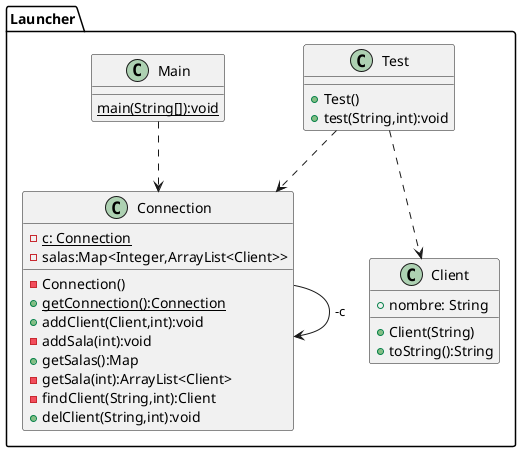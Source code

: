 @startuml

package Launcher{
	class Client{
		+nombre: String
		+Client(String)
		+toString():String
	}
	class Test{
		+Test()
		+test(String,int):void
	}
	class Connection{
		-c: Connection {static}
		-salas:Map<Integer,ArrayList<Client>>
		-Connection()
		+getConnection():Connection {static}
		+addClient(Client,int):void
		-addSala(int):void
		+getSalas():Map
		-getSala(int):ArrayList<Client>
		-findClient(String,int):Client
		+delClient(String,int):void
	}
	class Main{
		main(String[]):void {static}
	}
}

Connection --> Connection:-c
Test ..> Client
Test ..> Connection
Main ..> Connection

@enduml
